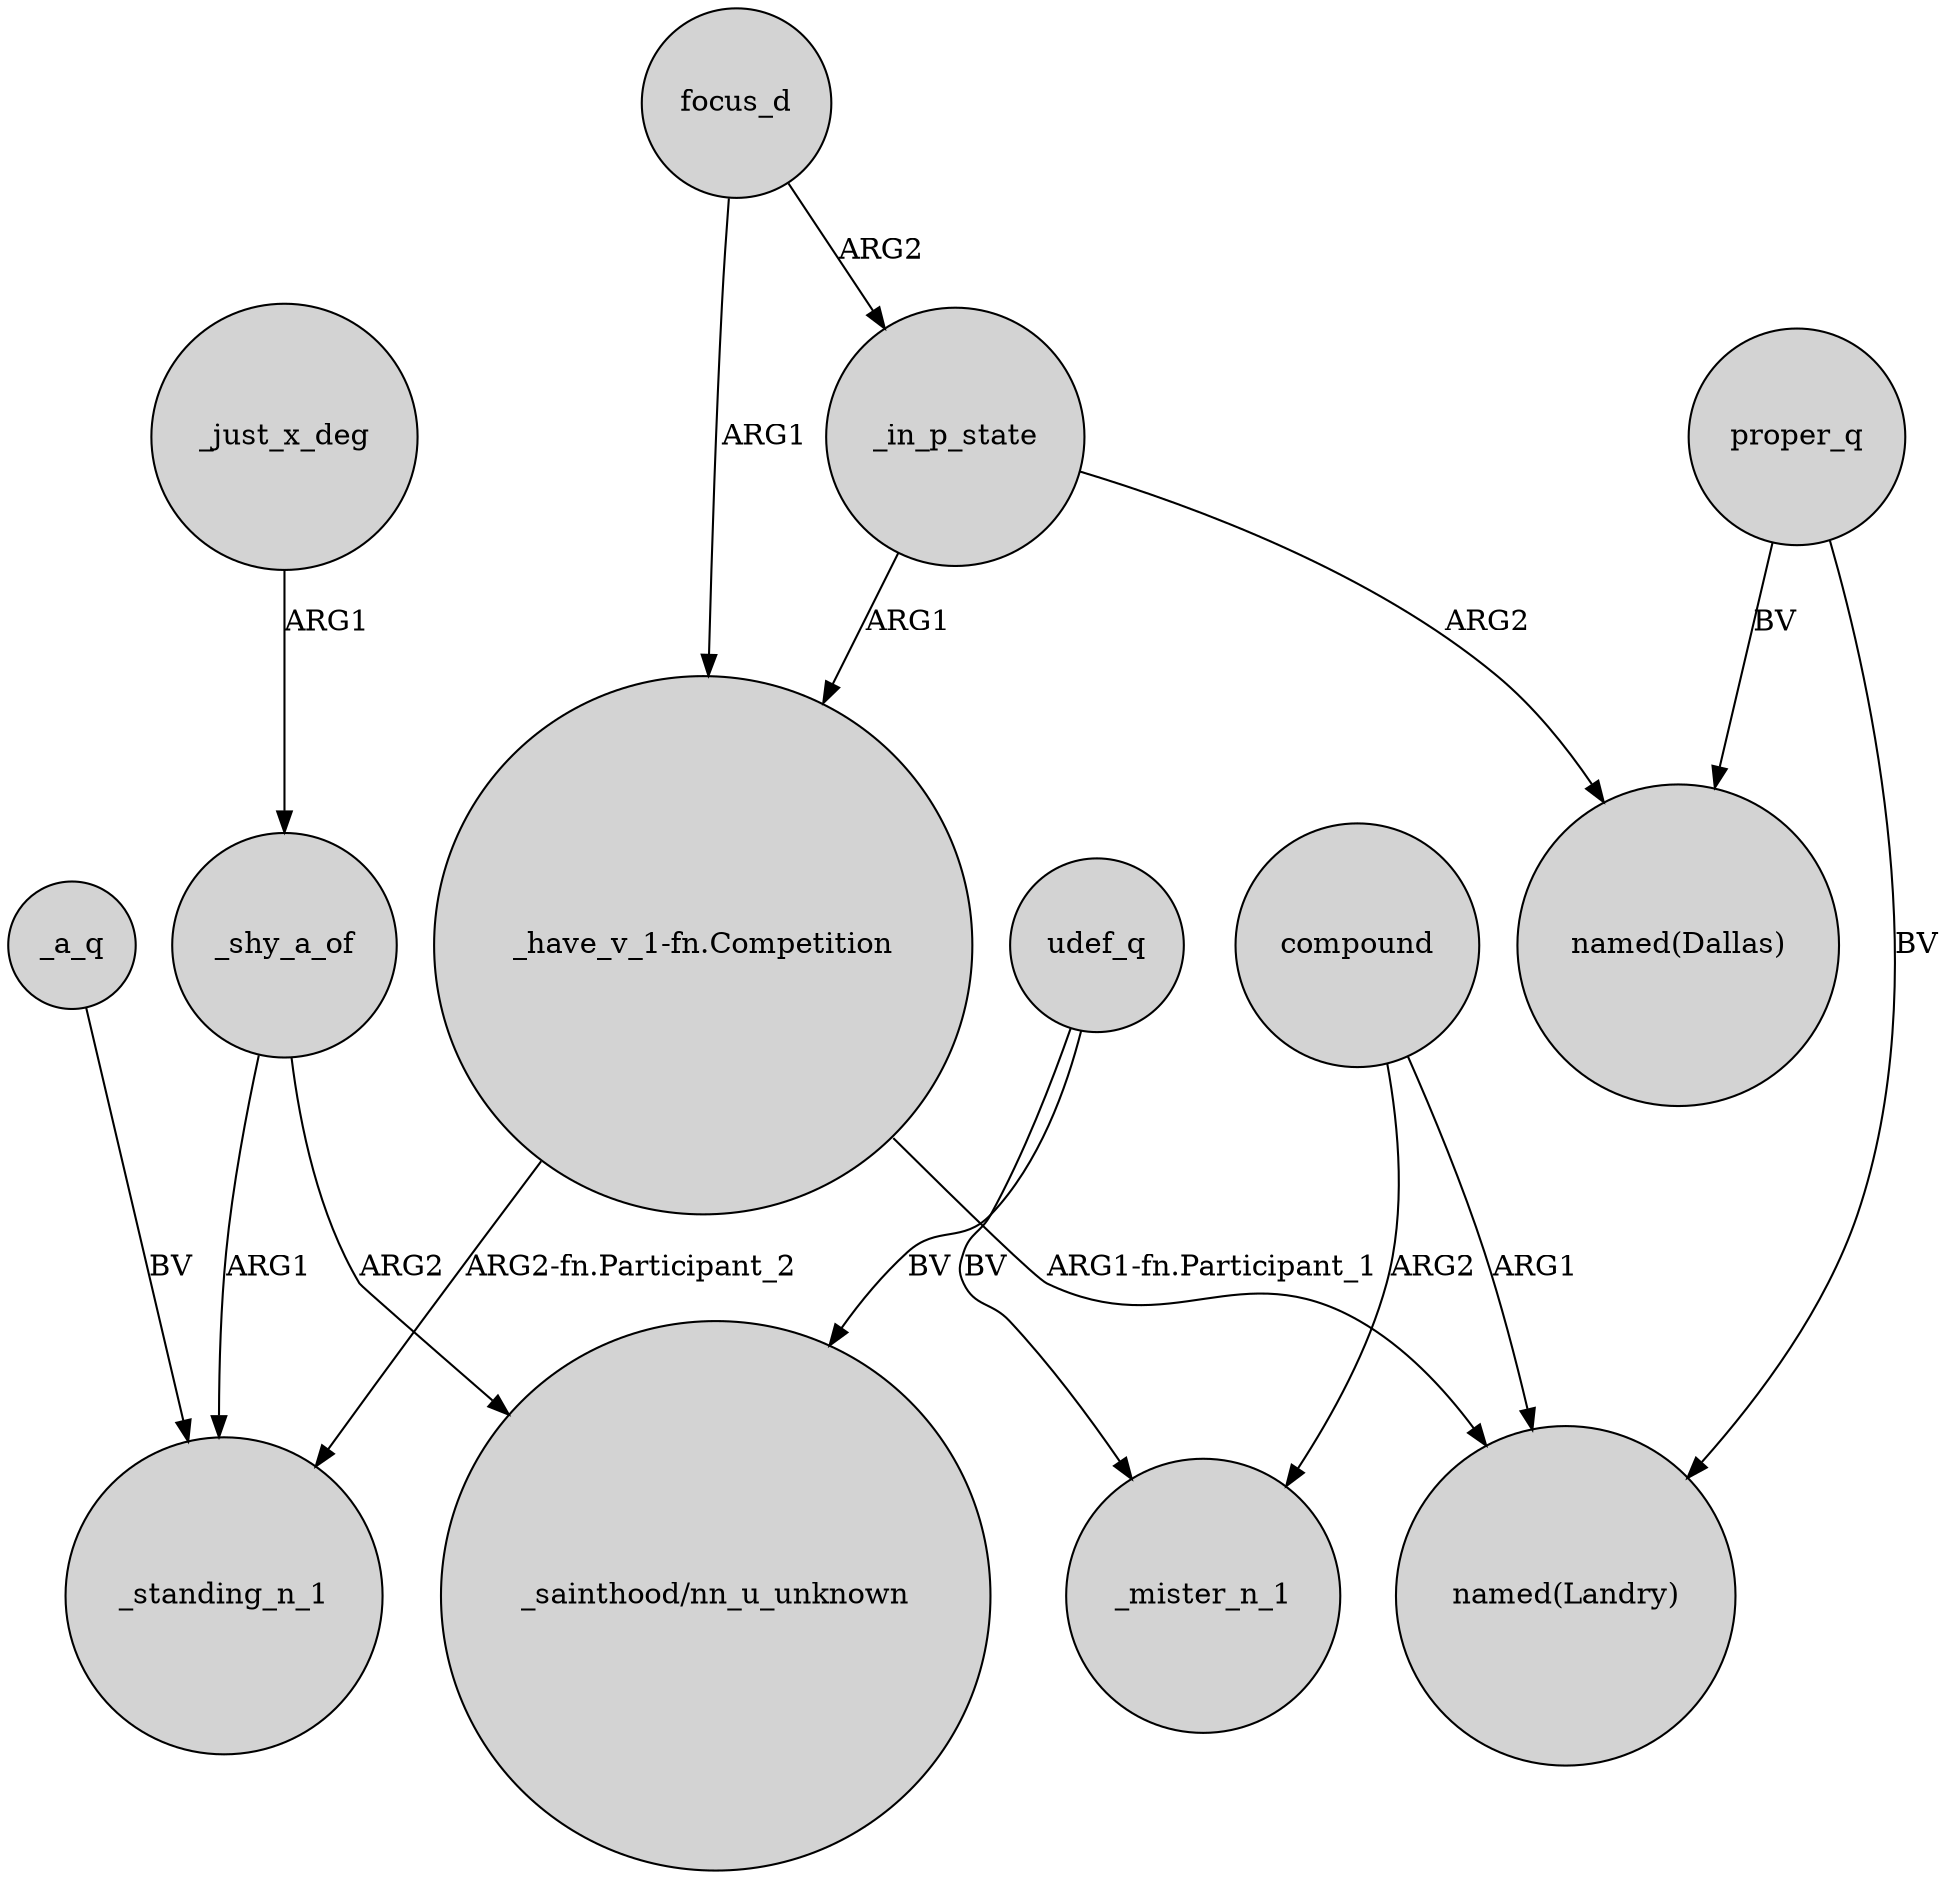 digraph {
	node [shape=circle style=filled]
	focus_d -> "_have_v_1-fn.Competition" [label=ARG1]
	"_have_v_1-fn.Competition" -> _standing_n_1 [label="ARG2-fn.Participant_2"]
	_just_x_deg -> _shy_a_of [label=ARG1]
	_in_p_state -> "_have_v_1-fn.Competition" [label=ARG1]
	compound -> _mister_n_1 [label=ARG2]
	_shy_a_of -> _standing_n_1 [label=ARG1]
	focus_d -> _in_p_state [label=ARG2]
	udef_q -> _mister_n_1 [label=BV]
	udef_q -> "_sainthood/nn_u_unknown" [label=BV]
	compound -> "named(Landry)" [label=ARG1]
	proper_q -> "named(Landry)" [label=BV]
	"_have_v_1-fn.Competition" -> "named(Landry)" [label="ARG1-fn.Participant_1"]
	proper_q -> "named(Dallas)" [label=BV]
	_shy_a_of -> "_sainthood/nn_u_unknown" [label=ARG2]
	_in_p_state -> "named(Dallas)" [label=ARG2]
	_a_q -> _standing_n_1 [label=BV]
}
